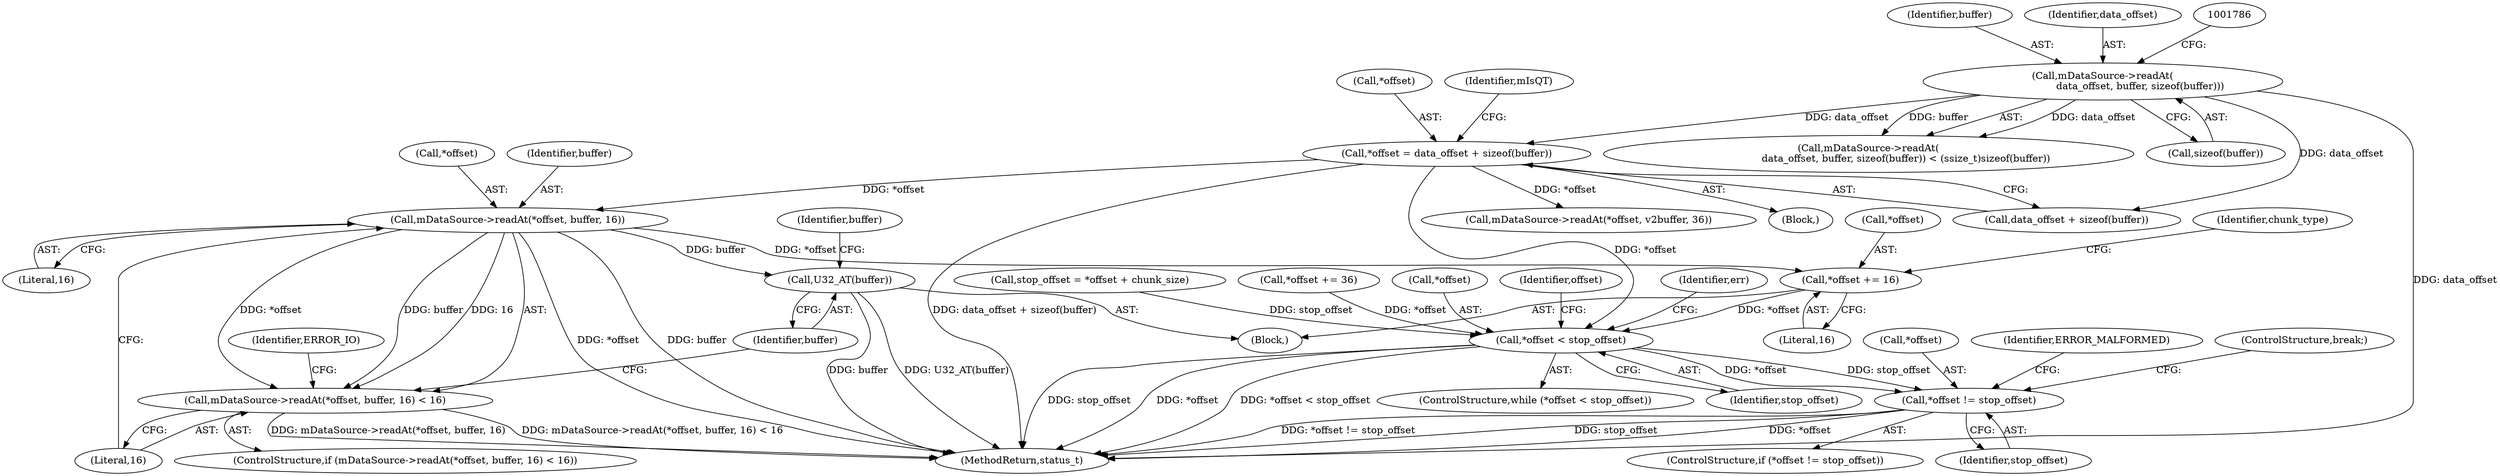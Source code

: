 digraph "0_Android_8a3a2f6ea7defe1a81bb32b3c9f3537f84749b9d@API" {
"1001872" [label="(Call,mDataSource->readAt(*offset, buffer, 16))"];
"1001847" [label="(Call,*offset = data_offset + sizeof(buffer))"];
"1001780" [label="(Call,mDataSource->readAt(\n                        data_offset, buffer, sizeof(buffer)))"];
"1001871" [label="(Call,mDataSource->readAt(*offset, buffer, 16) < 16)"];
"1001881" [label="(Call,U32_AT(buffer))"];
"1001898" [label="(Call,*offset += 16)"];
"1002003" [label="(Call,*offset < stop_offset)"];
"1002024" [label="(Call,*offset != stop_offset)"];
"1001872" [label="(Call,mDataSource->readAt(*offset, buffer, 16))"];
"1001973" [label="(Identifier,chunk_type)"];
"1002027" [label="(Identifier,stop_offset)"];
"1002010" [label="(Identifier,err)"];
"1001877" [label="(Literal,16)"];
"1001870" [label="(ControlStructure,if (mDataSource->readAt(*offset, buffer, 16) < 16))"];
"1002003" [label="(Call,*offset < stop_offset)"];
"1001847" [label="(Call,*offset = data_offset + sizeof(buffer))"];
"1001911" [label="(Call,mDataSource->readAt(*offset, v2buffer, 36))"];
"1001882" [label="(Identifier,buffer)"];
"1002006" [label="(Identifier,stop_offset)"];
"1001841" [label="(Call,stop_offset = *offset + chunk_size)"];
"1002023" [label="(ControlStructure,if (*offset != stop_offset))"];
"1001780" [label="(Call,mDataSource->readAt(\n                        data_offset, buffer, sizeof(buffer)))"];
"1001899" [label="(Call,*offset)"];
"1002025" [label="(Call,*offset)"];
"1001880" [label="(Identifier,ERROR_IO)"];
"1002030" [label="(Identifier,ERROR_MALFORMED)"];
"1001901" [label="(Literal,16)"];
"1001782" [label="(Identifier,buffer)"];
"1003923" [label="(MethodReturn,status_t)"];
"1001873" [label="(Call,*offset)"];
"1001967" [label="(Call,*offset += 36)"];
"1001848" [label="(Call,*offset)"];
"1002031" [label="(ControlStructure,break;)"];
"1001779" [label="(Call,mDataSource->readAt(\n                        data_offset, buffer, sizeof(buffer)) < (ssize_t)sizeof(buffer))"];
"1001886" [label="(Identifier,buffer)"];
"1001875" [label="(Identifier,buffer)"];
"1002002" [label="(ControlStructure,while (*offset < stop_offset))"];
"1001781" [label="(Identifier,data_offset)"];
"1001734" [label="(Block,)"];
"1002004" [label="(Call,*offset)"];
"1001850" [label="(Call,data_offset + sizeof(buffer))"];
"1001856" [label="(Identifier,mIsQT)"];
"1001869" [label="(Block,)"];
"1002024" [label="(Call,*offset != stop_offset)"];
"1001881" [label="(Call,U32_AT(buffer))"];
"1001898" [label="(Call,*offset += 16)"];
"1002026" [label="(Identifier,offset)"];
"1001871" [label="(Call,mDataSource->readAt(*offset, buffer, 16) < 16)"];
"1001876" [label="(Literal,16)"];
"1001783" [label="(Call,sizeof(buffer))"];
"1001872" -> "1001871"  [label="AST: "];
"1001872" -> "1001876"  [label="CFG: "];
"1001873" -> "1001872"  [label="AST: "];
"1001875" -> "1001872"  [label="AST: "];
"1001876" -> "1001872"  [label="AST: "];
"1001877" -> "1001872"  [label="CFG: "];
"1001872" -> "1003923"  [label="DDG: buffer"];
"1001872" -> "1003923"  [label="DDG: *offset"];
"1001872" -> "1001871"  [label="DDG: *offset"];
"1001872" -> "1001871"  [label="DDG: buffer"];
"1001872" -> "1001871"  [label="DDG: 16"];
"1001847" -> "1001872"  [label="DDG: *offset"];
"1001872" -> "1001881"  [label="DDG: buffer"];
"1001872" -> "1001898"  [label="DDG: *offset"];
"1001847" -> "1001734"  [label="AST: "];
"1001847" -> "1001850"  [label="CFG: "];
"1001848" -> "1001847"  [label="AST: "];
"1001850" -> "1001847"  [label="AST: "];
"1001856" -> "1001847"  [label="CFG: "];
"1001847" -> "1003923"  [label="DDG: data_offset + sizeof(buffer)"];
"1001780" -> "1001847"  [label="DDG: data_offset"];
"1001847" -> "1001911"  [label="DDG: *offset"];
"1001847" -> "1002003"  [label="DDG: *offset"];
"1001780" -> "1001779"  [label="AST: "];
"1001780" -> "1001783"  [label="CFG: "];
"1001781" -> "1001780"  [label="AST: "];
"1001782" -> "1001780"  [label="AST: "];
"1001783" -> "1001780"  [label="AST: "];
"1001786" -> "1001780"  [label="CFG: "];
"1001780" -> "1003923"  [label="DDG: data_offset"];
"1001780" -> "1001779"  [label="DDG: data_offset"];
"1001780" -> "1001779"  [label="DDG: buffer"];
"1001780" -> "1001850"  [label="DDG: data_offset"];
"1001871" -> "1001870"  [label="AST: "];
"1001871" -> "1001877"  [label="CFG: "];
"1001877" -> "1001871"  [label="AST: "];
"1001880" -> "1001871"  [label="CFG: "];
"1001882" -> "1001871"  [label="CFG: "];
"1001871" -> "1003923"  [label="DDG: mDataSource->readAt(*offset, buffer, 16)"];
"1001871" -> "1003923"  [label="DDG: mDataSource->readAt(*offset, buffer, 16) < 16"];
"1001881" -> "1001869"  [label="AST: "];
"1001881" -> "1001882"  [label="CFG: "];
"1001882" -> "1001881"  [label="AST: "];
"1001886" -> "1001881"  [label="CFG: "];
"1001881" -> "1003923"  [label="DDG: buffer"];
"1001881" -> "1003923"  [label="DDG: U32_AT(buffer)"];
"1001898" -> "1001869"  [label="AST: "];
"1001898" -> "1001901"  [label="CFG: "];
"1001899" -> "1001898"  [label="AST: "];
"1001901" -> "1001898"  [label="AST: "];
"1001973" -> "1001898"  [label="CFG: "];
"1001898" -> "1002003"  [label="DDG: *offset"];
"1002003" -> "1002002"  [label="AST: "];
"1002003" -> "1002006"  [label="CFG: "];
"1002004" -> "1002003"  [label="AST: "];
"1002006" -> "1002003"  [label="AST: "];
"1002010" -> "1002003"  [label="CFG: "];
"1002026" -> "1002003"  [label="CFG: "];
"1002003" -> "1003923"  [label="DDG: stop_offset"];
"1002003" -> "1003923"  [label="DDG: *offset"];
"1002003" -> "1003923"  [label="DDG: *offset < stop_offset"];
"1001967" -> "1002003"  [label="DDG: *offset"];
"1001841" -> "1002003"  [label="DDG: stop_offset"];
"1002003" -> "1002024"  [label="DDG: *offset"];
"1002003" -> "1002024"  [label="DDG: stop_offset"];
"1002024" -> "1002023"  [label="AST: "];
"1002024" -> "1002027"  [label="CFG: "];
"1002025" -> "1002024"  [label="AST: "];
"1002027" -> "1002024"  [label="AST: "];
"1002030" -> "1002024"  [label="CFG: "];
"1002031" -> "1002024"  [label="CFG: "];
"1002024" -> "1003923"  [label="DDG: stop_offset"];
"1002024" -> "1003923"  [label="DDG: *offset"];
"1002024" -> "1003923"  [label="DDG: *offset != stop_offset"];
}
